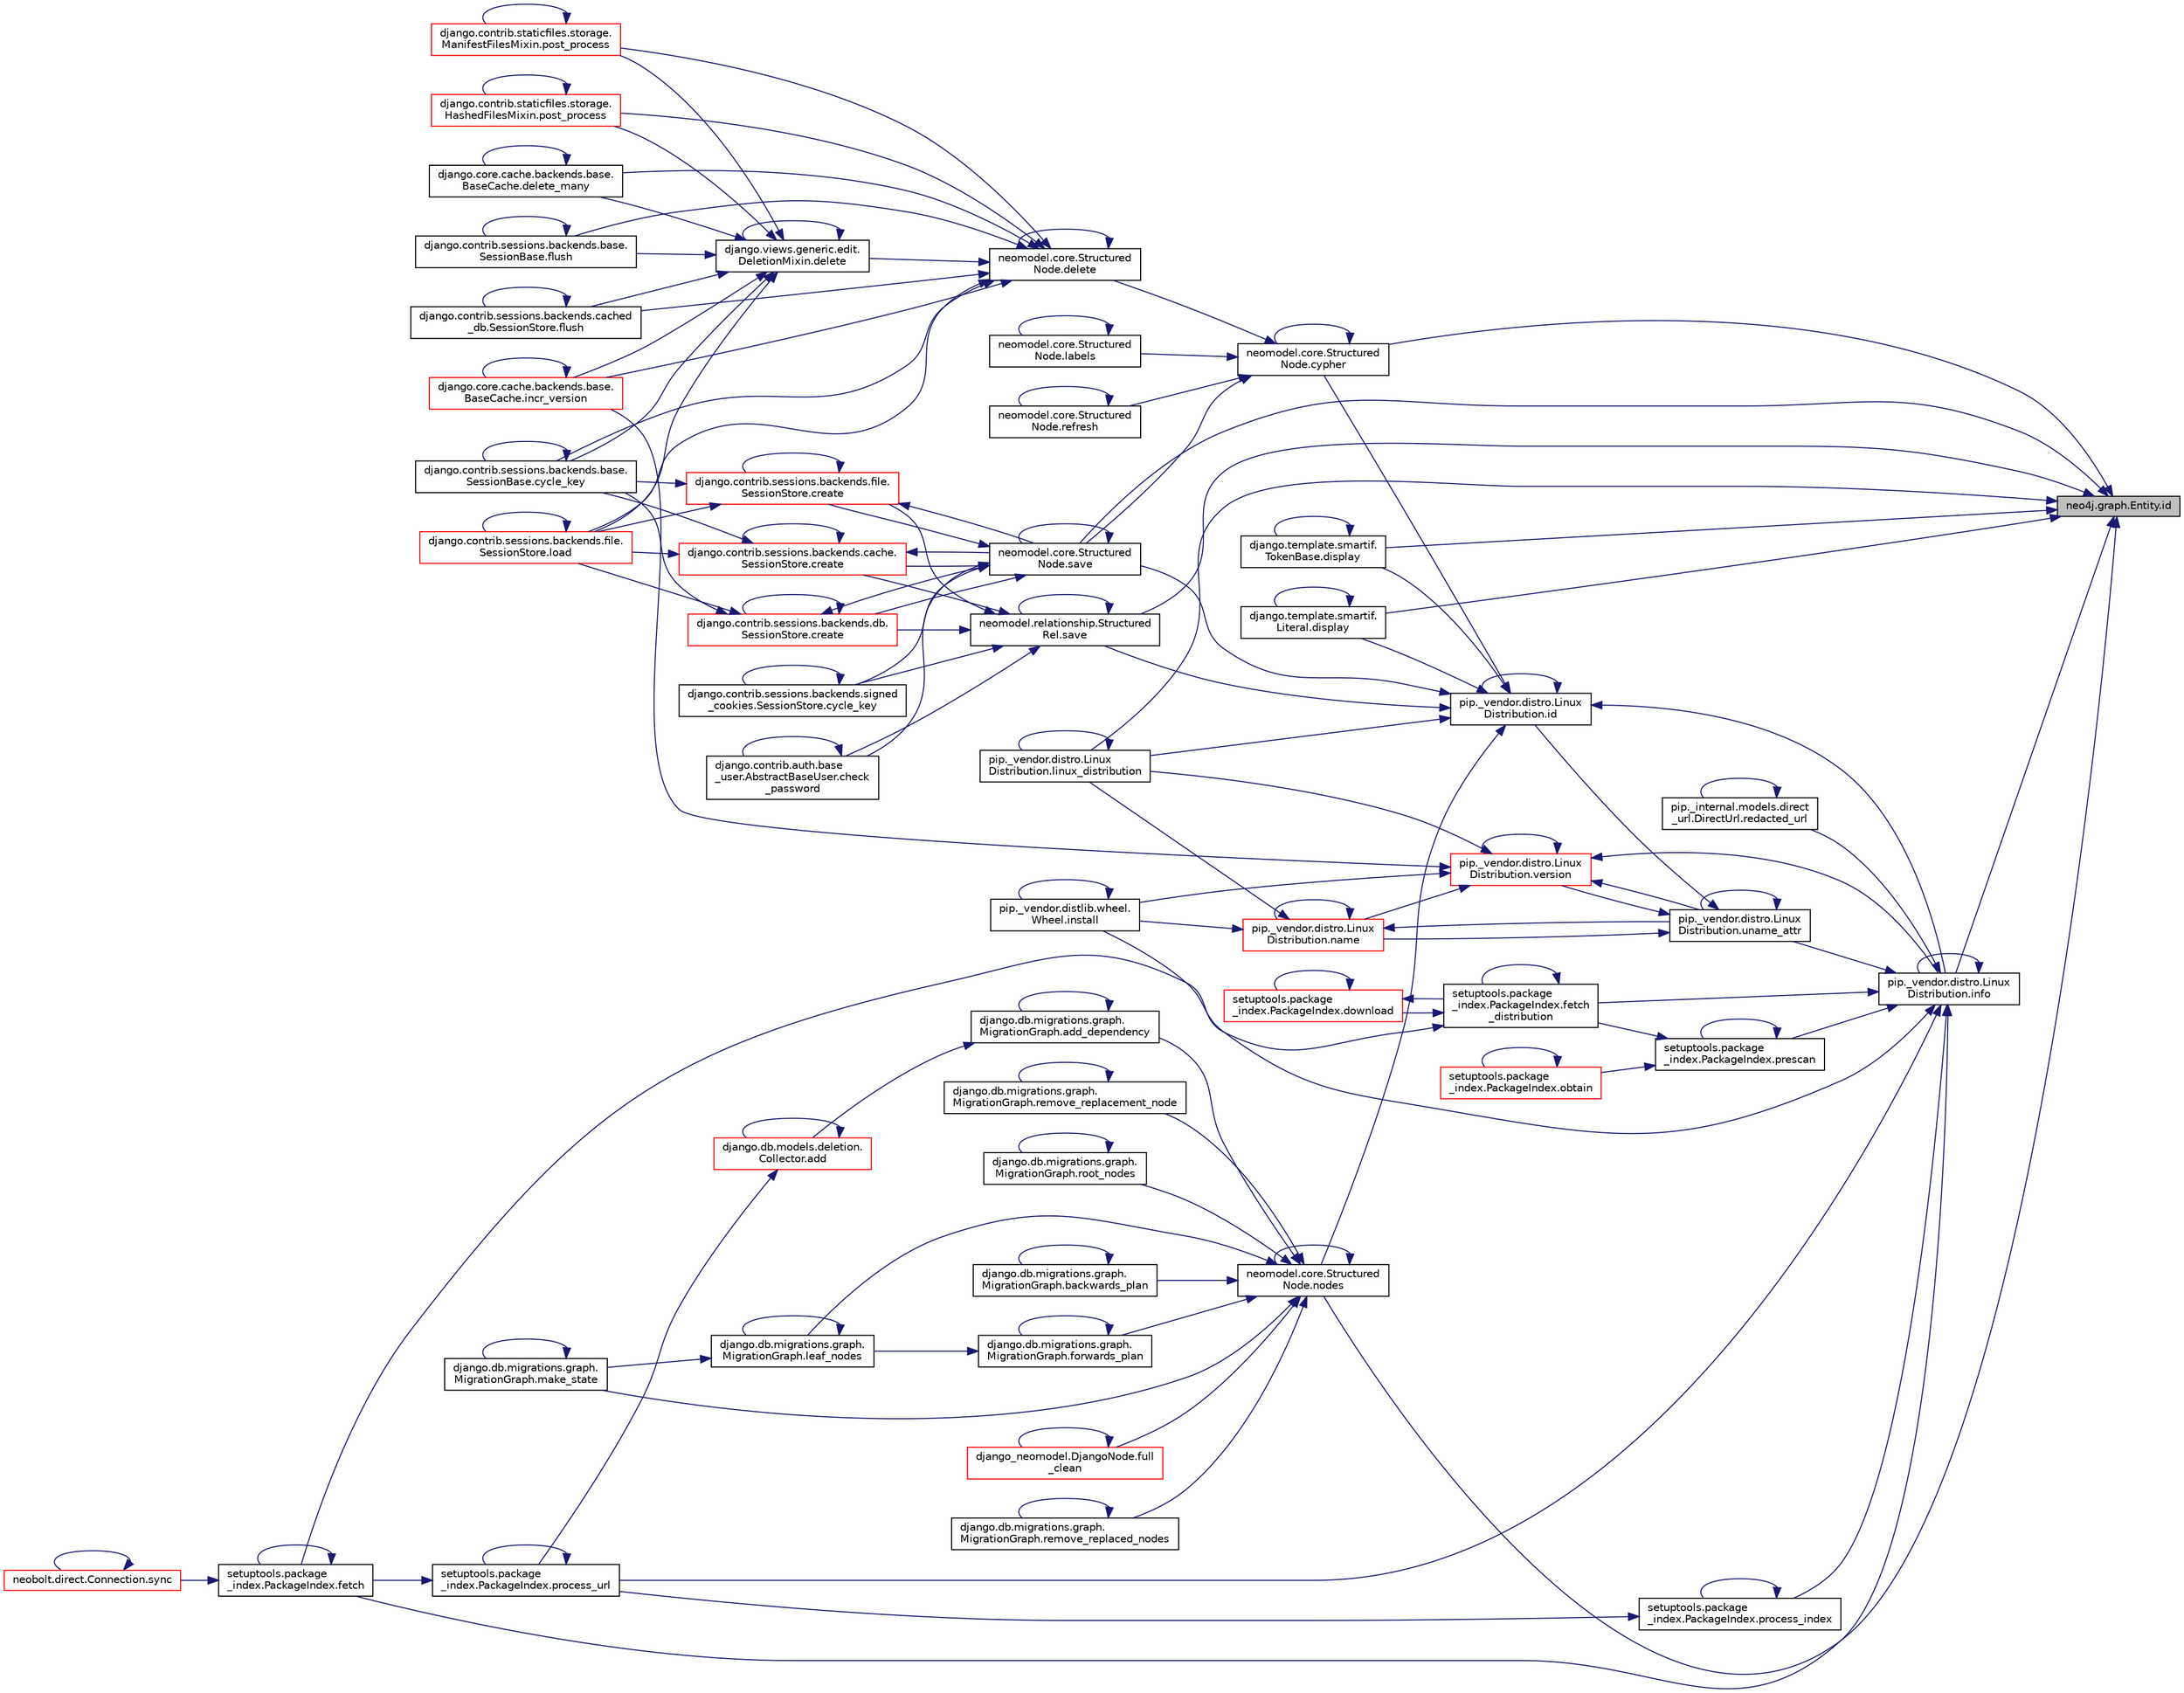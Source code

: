 digraph "neo4j.graph.Entity.id"
{
 // LATEX_PDF_SIZE
  edge [fontname="Helvetica",fontsize="10",labelfontname="Helvetica",labelfontsize="10"];
  node [fontname="Helvetica",fontsize="10",shape=record];
  rankdir="RL";
  Node1 [label="neo4j.graph.Entity.id",height=0.2,width=0.4,color="black", fillcolor="grey75", style="filled", fontcolor="black",tooltip=" "];
  Node1 -> Node2 [dir="back",color="midnightblue",fontsize="10",style="solid",fontname="Helvetica"];
  Node2 [label="neomodel.core.Structured\lNode.cypher",height=0.2,width=0.4,color="black", fillcolor="white", style="filled",URL="$d8/d5d/classneomodel_1_1core_1_1_structured_node.html#ab25fc931775dc7200bfa837b1fb9033e",tooltip=" "];
  Node2 -> Node2 [dir="back",color="midnightblue",fontsize="10",style="solid",fontname="Helvetica"];
  Node2 -> Node3 [dir="back",color="midnightblue",fontsize="10",style="solid",fontname="Helvetica"];
  Node3 [label="neomodel.core.Structured\lNode.delete",height=0.2,width=0.4,color="black", fillcolor="white", style="filled",URL="$d8/d5d/classneomodel_1_1core_1_1_structured_node.html#a9b2b4466a3659e2b2f058bca90f8b9ea",tooltip=" "];
  Node3 -> Node4 [dir="back",color="midnightblue",fontsize="10",style="solid",fontname="Helvetica"];
  Node4 [label="django.contrib.sessions.backends.base.\lSessionBase.cycle_key",height=0.2,width=0.4,color="black", fillcolor="white", style="filled",URL="$d1/d6e/classdjango_1_1contrib_1_1sessions_1_1backends_1_1base_1_1_session_base.html#a977116d62a4d058eae187121b1304d33",tooltip=" "];
  Node4 -> Node4 [dir="back",color="midnightblue",fontsize="10",style="solid",fontname="Helvetica"];
  Node3 -> Node3 [dir="back",color="midnightblue",fontsize="10",style="solid",fontname="Helvetica"];
  Node3 -> Node5 [dir="back",color="midnightblue",fontsize="10",style="solid",fontname="Helvetica"];
  Node5 [label="django.views.generic.edit.\lDeletionMixin.delete",height=0.2,width=0.4,color="black", fillcolor="white", style="filled",URL="$d3/d92/classdjango_1_1views_1_1generic_1_1edit_1_1_deletion_mixin.html#a51f105c6c7ad7f026a85bc9fbc68488d",tooltip=" "];
  Node5 -> Node4 [dir="back",color="midnightblue",fontsize="10",style="solid",fontname="Helvetica"];
  Node5 -> Node5 [dir="back",color="midnightblue",fontsize="10",style="solid",fontname="Helvetica"];
  Node5 -> Node6 [dir="back",color="midnightblue",fontsize="10",style="solid",fontname="Helvetica"];
  Node6 [label="django.core.cache.backends.base.\lBaseCache.delete_many",height=0.2,width=0.4,color="black", fillcolor="white", style="filled",URL="$d0/d87/classdjango_1_1core_1_1cache_1_1backends_1_1base_1_1_base_cache.html#a16233d8e2aeaa99d2e4fb2c775e5edc4",tooltip=" "];
  Node6 -> Node6 [dir="back",color="midnightblue",fontsize="10",style="solid",fontname="Helvetica"];
  Node5 -> Node7 [dir="back",color="midnightblue",fontsize="10",style="solid",fontname="Helvetica"];
  Node7 [label="django.contrib.sessions.backends.base.\lSessionBase.flush",height=0.2,width=0.4,color="black", fillcolor="white", style="filled",URL="$d1/d6e/classdjango_1_1contrib_1_1sessions_1_1backends_1_1base_1_1_session_base.html#a18ac051ff0ed681bdbd2f19fcc90e0f7",tooltip=" "];
  Node7 -> Node7 [dir="back",color="midnightblue",fontsize="10",style="solid",fontname="Helvetica"];
  Node5 -> Node8 [dir="back",color="midnightblue",fontsize="10",style="solid",fontname="Helvetica"];
  Node8 [label="django.contrib.sessions.backends.cached\l_db.SessionStore.flush",height=0.2,width=0.4,color="black", fillcolor="white", style="filled",URL="$d9/dd2/classdjango_1_1contrib_1_1sessions_1_1backends_1_1cached__db_1_1_session_store.html#a689a0a07d929dd4e1dd252d82104a655",tooltip=" "];
  Node8 -> Node8 [dir="back",color="midnightblue",fontsize="10",style="solid",fontname="Helvetica"];
  Node5 -> Node9 [dir="back",color="midnightblue",fontsize="10",style="solid",fontname="Helvetica"];
  Node9 [label="django.core.cache.backends.base.\lBaseCache.incr_version",height=0.2,width=0.4,color="red", fillcolor="white", style="filled",URL="$d0/d87/classdjango_1_1core_1_1cache_1_1backends_1_1base_1_1_base_cache.html#a7a826f8907f55918ab540fa8026aa927",tooltip=" "];
  Node9 -> Node9 [dir="back",color="midnightblue",fontsize="10",style="solid",fontname="Helvetica"];
  Node5 -> Node11 [dir="back",color="midnightblue",fontsize="10",style="solid",fontname="Helvetica"];
  Node11 [label="django.contrib.sessions.backends.file.\lSessionStore.load",height=0.2,width=0.4,color="red", fillcolor="white", style="filled",URL="$dc/dba/classdjango_1_1contrib_1_1sessions_1_1backends_1_1file_1_1_session_store.html#ae9d0410b8f413875b25556b8dc5b1ed1",tooltip=" "];
  Node11 -> Node11 [dir="back",color="midnightblue",fontsize="10",style="solid",fontname="Helvetica"];
  Node5 -> Node13 [dir="back",color="midnightblue",fontsize="10",style="solid",fontname="Helvetica"];
  Node13 [label="django.contrib.staticfiles.storage.\lManifestFilesMixin.post_process",height=0.2,width=0.4,color="red", fillcolor="white", style="filled",URL="$da/d7f/classdjango_1_1contrib_1_1staticfiles_1_1storage_1_1_manifest_files_mixin.html#a42f4129be9ee4e0913941dc481910ee8",tooltip=" "];
  Node13 -> Node13 [dir="back",color="midnightblue",fontsize="10",style="solid",fontname="Helvetica"];
  Node5 -> Node343 [dir="back",color="midnightblue",fontsize="10",style="solid",fontname="Helvetica"];
  Node343 [label="django.contrib.staticfiles.storage.\lHashedFilesMixin.post_process",height=0.2,width=0.4,color="red", fillcolor="white", style="filled",URL="$d4/d59/classdjango_1_1contrib_1_1staticfiles_1_1storage_1_1_hashed_files_mixin.html#a99f51abb7c872ff46c85f296e8bbf68a",tooltip=" "];
  Node343 -> Node343 [dir="back",color="midnightblue",fontsize="10",style="solid",fontname="Helvetica"];
  Node3 -> Node6 [dir="back",color="midnightblue",fontsize="10",style="solid",fontname="Helvetica"];
  Node3 -> Node7 [dir="back",color="midnightblue",fontsize="10",style="solid",fontname="Helvetica"];
  Node3 -> Node8 [dir="back",color="midnightblue",fontsize="10",style="solid",fontname="Helvetica"];
  Node3 -> Node9 [dir="back",color="midnightblue",fontsize="10",style="solid",fontname="Helvetica"];
  Node3 -> Node11 [dir="back",color="midnightblue",fontsize="10",style="solid",fontname="Helvetica"];
  Node3 -> Node13 [dir="back",color="midnightblue",fontsize="10",style="solid",fontname="Helvetica"];
  Node3 -> Node343 [dir="back",color="midnightblue",fontsize="10",style="solid",fontname="Helvetica"];
  Node2 -> Node679 [dir="back",color="midnightblue",fontsize="10",style="solid",fontname="Helvetica"];
  Node679 [label="neomodel.core.Structured\lNode.labels",height=0.2,width=0.4,color="black", fillcolor="white", style="filled",URL="$d8/d5d/classneomodel_1_1core_1_1_structured_node.html#a5c6423e7cffe580e4ece583acde5eb0a",tooltip=" "];
  Node679 -> Node679 [dir="back",color="midnightblue",fontsize="10",style="solid",fontname="Helvetica"];
  Node2 -> Node680 [dir="back",color="midnightblue",fontsize="10",style="solid",fontname="Helvetica"];
  Node680 [label="neomodel.core.Structured\lNode.refresh",height=0.2,width=0.4,color="black", fillcolor="white", style="filled",URL="$d8/d5d/classneomodel_1_1core_1_1_structured_node.html#a51df943ec8b6db7301d395f36b819051",tooltip=" "];
  Node680 -> Node680 [dir="back",color="midnightblue",fontsize="10",style="solid",fontname="Helvetica"];
  Node2 -> Node262 [dir="back",color="midnightblue",fontsize="10",style="solid",fontname="Helvetica"];
  Node262 [label="neomodel.core.Structured\lNode.save",height=0.2,width=0.4,color="black", fillcolor="white", style="filled",URL="$d8/d5d/classneomodel_1_1core_1_1_structured_node.html#a1438f950bda594da30ac14d805e843e4",tooltip=" "];
  Node262 -> Node255 [dir="back",color="midnightblue",fontsize="10",style="solid",fontname="Helvetica"];
  Node255 [label="django.contrib.auth.base\l_user.AbstractBaseUser.check\l_password",height=0.2,width=0.4,color="black", fillcolor="white", style="filled",URL="$d6/d40/classdjango_1_1contrib_1_1auth_1_1base__user_1_1_abstract_base_user.html#a22877e4004aca4daed40520695ef91ad",tooltip=" "];
  Node255 -> Node255 [dir="back",color="midnightblue",fontsize="10",style="solid",fontname="Helvetica"];
  Node262 -> Node256 [dir="back",color="midnightblue",fontsize="10",style="solid",fontname="Helvetica"];
  Node256 [label="django.contrib.sessions.backends.cache.\lSessionStore.create",height=0.2,width=0.4,color="red", fillcolor="white", style="filled",URL="$df/d0f/classdjango_1_1contrib_1_1sessions_1_1backends_1_1cache_1_1_session_store.html#a446cd1693bf22269d431e4cfc9424763",tooltip=" "];
  Node256 -> Node256 [dir="back",color="midnightblue",fontsize="10",style="solid",fontname="Helvetica"];
  Node256 -> Node4 [dir="back",color="midnightblue",fontsize="10",style="solid",fontname="Helvetica"];
  Node256 -> Node11 [dir="back",color="midnightblue",fontsize="10",style="solid",fontname="Helvetica"];
  Node256 -> Node262 [dir="back",color="midnightblue",fontsize="10",style="solid",fontname="Helvetica"];
  Node262 -> Node263 [dir="back",color="midnightblue",fontsize="10",style="solid",fontname="Helvetica"];
  Node263 [label="django.contrib.sessions.backends.db.\lSessionStore.create",height=0.2,width=0.4,color="red", fillcolor="white", style="filled",URL="$d2/d1a/classdjango_1_1contrib_1_1sessions_1_1backends_1_1db_1_1_session_store.html#abe55542a0377d5cadcaa995ab5983000",tooltip=" "];
  Node263 -> Node263 [dir="back",color="midnightblue",fontsize="10",style="solid",fontname="Helvetica"];
  Node263 -> Node4 [dir="back",color="midnightblue",fontsize="10",style="solid",fontname="Helvetica"];
  Node263 -> Node11 [dir="back",color="midnightblue",fontsize="10",style="solid",fontname="Helvetica"];
  Node263 -> Node262 [dir="back",color="midnightblue",fontsize="10",style="solid",fontname="Helvetica"];
  Node262 -> Node265 [dir="back",color="midnightblue",fontsize="10",style="solid",fontname="Helvetica"];
  Node265 [label="django.contrib.sessions.backends.file.\lSessionStore.create",height=0.2,width=0.4,color="red", fillcolor="white", style="filled",URL="$dc/dba/classdjango_1_1contrib_1_1sessions_1_1backends_1_1file_1_1_session_store.html#a24fc651d4a7fdff19e780868a31f0600",tooltip=" "];
  Node265 -> Node265 [dir="back",color="midnightblue",fontsize="10",style="solid",fontname="Helvetica"];
  Node265 -> Node4 [dir="back",color="midnightblue",fontsize="10",style="solid",fontname="Helvetica"];
  Node265 -> Node11 [dir="back",color="midnightblue",fontsize="10",style="solid",fontname="Helvetica"];
  Node265 -> Node262 [dir="back",color="midnightblue",fontsize="10",style="solid",fontname="Helvetica"];
  Node262 -> Node267 [dir="back",color="midnightblue",fontsize="10",style="solid",fontname="Helvetica"];
  Node267 [label="django.contrib.sessions.backends.signed\l_cookies.SessionStore.cycle_key",height=0.2,width=0.4,color="black", fillcolor="white", style="filled",URL="$d4/da0/classdjango_1_1contrib_1_1sessions_1_1backends_1_1signed__cookies_1_1_session_store.html#af2644b7249beaf95b74d8a2dea6fb38f",tooltip=" "];
  Node267 -> Node267 [dir="back",color="midnightblue",fontsize="10",style="solid",fontname="Helvetica"];
  Node262 -> Node262 [dir="back",color="midnightblue",fontsize="10",style="solid",fontname="Helvetica"];
  Node1 -> Node681 [dir="back",color="midnightblue",fontsize="10",style="solid",fontname="Helvetica"];
  Node681 [label="django.template.smartif.\lTokenBase.display",height=0.2,width=0.4,color="black", fillcolor="white", style="filled",URL="$d1/dc6/classdjango_1_1template_1_1smartif_1_1_token_base.html#acc0e252dd026171be111291583947b8a",tooltip=" "];
  Node681 -> Node681 [dir="back",color="midnightblue",fontsize="10",style="solid",fontname="Helvetica"];
  Node1 -> Node569 [dir="back",color="midnightblue",fontsize="10",style="solid",fontname="Helvetica"];
  Node569 [label="django.template.smartif.\lLiteral.display",height=0.2,width=0.4,color="black", fillcolor="white", style="filled",URL="$d0/d06/classdjango_1_1template_1_1smartif_1_1_literal.html#a6f5e2d00f4115e2bc8519771b2b6567d",tooltip=" "];
  Node569 -> Node569 [dir="back",color="midnightblue",fontsize="10",style="solid",fontname="Helvetica"];
  Node1 -> Node682 [dir="back",color="midnightblue",fontsize="10",style="solid",fontname="Helvetica"];
  Node682 [label="pip._vendor.distro.Linux\lDistribution.info",height=0.2,width=0.4,color="black", fillcolor="white", style="filled",URL="$db/dc1/classpip_1_1__vendor_1_1distro_1_1_linux_distribution.html#a8d936e9ec6198181f15f5b1bf07f065d",tooltip=" "];
  Node682 -> Node89 [dir="back",color="midnightblue",fontsize="10",style="solid",fontname="Helvetica"];
  Node89 [label="setuptools.package\l_index.PackageIndex.fetch",height=0.2,width=0.4,color="black", fillcolor="white", style="filled",URL="$d4/dea/classsetuptools_1_1package__index_1_1_package_index.html#a4fa8a0112703f75c6af17996ce6eb66e",tooltip=" "];
  Node89 -> Node89 [dir="back",color="midnightblue",fontsize="10",style="solid",fontname="Helvetica"];
  Node89 -> Node90 [dir="back",color="midnightblue",fontsize="10",style="solid",fontname="Helvetica"];
  Node90 [label="neobolt.direct.Connection.sync",height=0.2,width=0.4,color="red", fillcolor="white", style="filled",URL="$d8/db4/classneobolt_1_1direct_1_1_connection.html#a2c3815aafec1d0287cebe3db1f3dd2dd",tooltip=" "];
  Node90 -> Node90 [dir="back",color="midnightblue",fontsize="10",style="solid",fontname="Helvetica"];
  Node682 -> Node683 [dir="back",color="midnightblue",fontsize="10",style="solid",fontname="Helvetica"];
  Node683 [label="setuptools.package\l_index.PackageIndex.fetch\l_distribution",height=0.2,width=0.4,color="black", fillcolor="white", style="filled",URL="$d4/dea/classsetuptools_1_1package__index_1_1_package_index.html#a991bcc357db71bc05773ce3bb03c85a4",tooltip=" "];
  Node683 -> Node684 [dir="back",color="midnightblue",fontsize="10",style="solid",fontname="Helvetica"];
  Node684 [label="setuptools.package\l_index.PackageIndex.download",height=0.2,width=0.4,color="red", fillcolor="white", style="filled",URL="$d4/dea/classsetuptools_1_1package__index_1_1_package_index.html#a100de731e036d1fc5e9604355e02deed",tooltip=" "];
  Node684 -> Node684 [dir="back",color="midnightblue",fontsize="10",style="solid",fontname="Helvetica"];
  Node684 -> Node683 [dir="back",color="midnightblue",fontsize="10",style="solid",fontname="Helvetica"];
  Node683 -> Node89 [dir="back",color="midnightblue",fontsize="10",style="solid",fontname="Helvetica"];
  Node683 -> Node683 [dir="back",color="midnightblue",fontsize="10",style="solid",fontname="Helvetica"];
  Node682 -> Node682 [dir="back",color="midnightblue",fontsize="10",style="solid",fontname="Helvetica"];
  Node682 -> Node687 [dir="back",color="midnightblue",fontsize="10",style="solid",fontname="Helvetica"];
  Node687 [label="pip._vendor.distlib.wheel.\lWheel.install",height=0.2,width=0.4,color="black", fillcolor="white", style="filled",URL="$d1/d0b/classpip_1_1__vendor_1_1distlib_1_1wheel_1_1_wheel.html#ab1ff84ba7378dd67f5758510eda70b69",tooltip=" "];
  Node687 -> Node687 [dir="back",color="midnightblue",fontsize="10",style="solid",fontname="Helvetica"];
  Node682 -> Node688 [dir="back",color="midnightblue",fontsize="10",style="solid",fontname="Helvetica"];
  Node688 [label="setuptools.package\l_index.PackageIndex.prescan",height=0.2,width=0.4,color="black", fillcolor="white", style="filled",URL="$d4/dea/classsetuptools_1_1package__index_1_1_package_index.html#a65d775034e7b39ede1a15be9cc17e1aa",tooltip=" "];
  Node688 -> Node683 [dir="back",color="midnightblue",fontsize="10",style="solid",fontname="Helvetica"];
  Node688 -> Node689 [dir="back",color="midnightblue",fontsize="10",style="solid",fontname="Helvetica"];
  Node689 [label="setuptools.package\l_index.PackageIndex.obtain",height=0.2,width=0.4,color="red", fillcolor="white", style="filled",URL="$d4/dea/classsetuptools_1_1package__index_1_1_package_index.html#aefcf6b14d54c909ce0200f666672acaf",tooltip=" "];
  Node689 -> Node689 [dir="back",color="midnightblue",fontsize="10",style="solid",fontname="Helvetica"];
  Node688 -> Node688 [dir="back",color="midnightblue",fontsize="10",style="solid",fontname="Helvetica"];
  Node682 -> Node690 [dir="back",color="midnightblue",fontsize="10",style="solid",fontname="Helvetica"];
  Node690 [label="setuptools.package\l_index.PackageIndex.process_index",height=0.2,width=0.4,color="black", fillcolor="white", style="filled",URL="$d4/dea/classsetuptools_1_1package__index_1_1_package_index.html#a1ae14e5edd4b4c1a585aec3eb9022de0",tooltip=" "];
  Node690 -> Node690 [dir="back",color="midnightblue",fontsize="10",style="solid",fontname="Helvetica"];
  Node690 -> Node88 [dir="back",color="midnightblue",fontsize="10",style="solid",fontname="Helvetica"];
  Node88 [label="setuptools.package\l_index.PackageIndex.process_url",height=0.2,width=0.4,color="black", fillcolor="white", style="filled",URL="$d4/dea/classsetuptools_1_1package__index_1_1_package_index.html#a537fc87df159c2474b7fa0ccac56513d",tooltip=" "];
  Node88 -> Node89 [dir="back",color="midnightblue",fontsize="10",style="solid",fontname="Helvetica"];
  Node88 -> Node88 [dir="back",color="midnightblue",fontsize="10",style="solid",fontname="Helvetica"];
  Node682 -> Node88 [dir="back",color="midnightblue",fontsize="10",style="solid",fontname="Helvetica"];
  Node682 -> Node691 [dir="back",color="midnightblue",fontsize="10",style="solid",fontname="Helvetica"];
  Node691 [label="pip._internal.models.direct\l_url.DirectUrl.redacted_url",height=0.2,width=0.4,color="black", fillcolor="white", style="filled",URL="$dd/d89/classpip_1_1__internal_1_1models_1_1direct__url_1_1_direct_url.html#a89ea51f8e2e338b29a310b501e60ee6f",tooltip=" "];
  Node691 -> Node691 [dir="back",color="midnightblue",fontsize="10",style="solid",fontname="Helvetica"];
  Node682 -> Node692 [dir="back",color="midnightblue",fontsize="10",style="solid",fontname="Helvetica"];
  Node692 [label="pip._vendor.distro.Linux\lDistribution.uname_attr",height=0.2,width=0.4,color="black", fillcolor="white", style="filled",URL="$db/dc1/classpip_1_1__vendor_1_1distro_1_1_linux_distribution.html#a82939a6850962797338a64083a30a2ec",tooltip=" "];
  Node692 -> Node693 [dir="back",color="midnightblue",fontsize="10",style="solid",fontname="Helvetica"];
  Node693 [label="pip._vendor.distro.Linux\lDistribution.id",height=0.2,width=0.4,color="black", fillcolor="white", style="filled",URL="$db/dc1/classpip_1_1__vendor_1_1distro_1_1_linux_distribution.html#a116be2692b0f408214126c823ce11add",tooltip=" "];
  Node693 -> Node2 [dir="back",color="midnightblue",fontsize="10",style="solid",fontname="Helvetica"];
  Node693 -> Node681 [dir="back",color="midnightblue",fontsize="10",style="solid",fontname="Helvetica"];
  Node693 -> Node569 [dir="back",color="midnightblue",fontsize="10",style="solid",fontname="Helvetica"];
  Node693 -> Node693 [dir="back",color="midnightblue",fontsize="10",style="solid",fontname="Helvetica"];
  Node693 -> Node682 [dir="back",color="midnightblue",fontsize="10",style="solid",fontname="Helvetica"];
  Node693 -> Node694 [dir="back",color="midnightblue",fontsize="10",style="solid",fontname="Helvetica"];
  Node694 [label="pip._vendor.distro.Linux\lDistribution.linux_distribution",height=0.2,width=0.4,color="black", fillcolor="white", style="filled",URL="$db/dc1/classpip_1_1__vendor_1_1distro_1_1_linux_distribution.html#a9deb9d70ba82d370ba5fd4b1ac7473e6",tooltip=" "];
  Node694 -> Node694 [dir="back",color="midnightblue",fontsize="10",style="solid",fontname="Helvetica"];
  Node693 -> Node695 [dir="back",color="midnightblue",fontsize="10",style="solid",fontname="Helvetica"];
  Node695 [label="neomodel.core.Structured\lNode.nodes",height=0.2,width=0.4,color="black", fillcolor="white", style="filled",URL="$d8/d5d/classneomodel_1_1core_1_1_structured_node.html#a56593b22238c8b7ced590448a3e16794",tooltip=" "];
  Node695 -> Node696 [dir="back",color="midnightblue",fontsize="10",style="solid",fontname="Helvetica"];
  Node696 [label="django.db.migrations.graph.\lMigrationGraph.add_dependency",height=0.2,width=0.4,color="black", fillcolor="white", style="filled",URL="$d8/d68/classdjango_1_1db_1_1migrations_1_1graph_1_1_migration_graph.html#a26eef9272cf33c8fa06c2cfd04edd32e",tooltip=" "];
  Node696 -> Node515 [dir="back",color="midnightblue",fontsize="10",style="solid",fontname="Helvetica"];
  Node515 [label="django.db.models.deletion.\lCollector.add",height=0.2,width=0.4,color="red", fillcolor="white", style="filled",URL="$d8/dc4/classdjango_1_1db_1_1models_1_1deletion_1_1_collector.html#a2e66eee1ed9ec529113eef52ba355012",tooltip=" "];
  Node515 -> Node515 [dir="back",color="midnightblue",fontsize="10",style="solid",fontname="Helvetica"];
  Node515 -> Node88 [dir="back",color="midnightblue",fontsize="10",style="solid",fontname="Helvetica"];
  Node696 -> Node696 [dir="back",color="midnightblue",fontsize="10",style="solid",fontname="Helvetica"];
  Node695 -> Node697 [dir="back",color="midnightblue",fontsize="10",style="solid",fontname="Helvetica"];
  Node697 [label="django.db.migrations.graph.\lMigrationGraph.backwards_plan",height=0.2,width=0.4,color="black", fillcolor="white", style="filled",URL="$d8/d68/classdjango_1_1db_1_1migrations_1_1graph_1_1_migration_graph.html#a03c8ee977d3ad951f22691d99f88af0d",tooltip=" "];
  Node697 -> Node697 [dir="back",color="midnightblue",fontsize="10",style="solid",fontname="Helvetica"];
  Node695 -> Node698 [dir="back",color="midnightblue",fontsize="10",style="solid",fontname="Helvetica"];
  Node698 [label="django.db.migrations.graph.\lMigrationGraph.forwards_plan",height=0.2,width=0.4,color="black", fillcolor="white", style="filled",URL="$d8/d68/classdjango_1_1db_1_1migrations_1_1graph_1_1_migration_graph.html#aeb45a5321c6db0c32f7ba3a704cebdb3",tooltip=" "];
  Node698 -> Node698 [dir="back",color="midnightblue",fontsize="10",style="solid",fontname="Helvetica"];
  Node698 -> Node699 [dir="back",color="midnightblue",fontsize="10",style="solid",fontname="Helvetica"];
  Node699 [label="django.db.migrations.graph.\lMigrationGraph.leaf_nodes",height=0.2,width=0.4,color="black", fillcolor="white", style="filled",URL="$d8/d68/classdjango_1_1db_1_1migrations_1_1graph_1_1_migration_graph.html#a14ab68b1d0540adc1251dd1c187e296f",tooltip=" "];
  Node699 -> Node699 [dir="back",color="midnightblue",fontsize="10",style="solid",fontname="Helvetica"];
  Node699 -> Node700 [dir="back",color="midnightblue",fontsize="10",style="solid",fontname="Helvetica"];
  Node700 [label="django.db.migrations.graph.\lMigrationGraph.make_state",height=0.2,width=0.4,color="black", fillcolor="white", style="filled",URL="$d8/d68/classdjango_1_1db_1_1migrations_1_1graph_1_1_migration_graph.html#a75b0192722db148bba01c20f3d0dc38b",tooltip=" "];
  Node700 -> Node700 [dir="back",color="midnightblue",fontsize="10",style="solid",fontname="Helvetica"];
  Node695 -> Node701 [dir="back",color="midnightblue",fontsize="10",style="solid",fontname="Helvetica"];
  Node701 [label="django_neomodel.DjangoNode.full\l_clean",height=0.2,width=0.4,color="red", fillcolor="white", style="filled",URL="$dc/dc5/classdjango__neomodel_1_1_django_node.html#a25982122f17fc8c8b8df90be2a8e03ee",tooltip=" "];
  Node701 -> Node701 [dir="back",color="midnightblue",fontsize="10",style="solid",fontname="Helvetica"];
  Node695 -> Node699 [dir="back",color="midnightblue",fontsize="10",style="solid",fontname="Helvetica"];
  Node695 -> Node700 [dir="back",color="midnightblue",fontsize="10",style="solid",fontname="Helvetica"];
  Node695 -> Node695 [dir="back",color="midnightblue",fontsize="10",style="solid",fontname="Helvetica"];
  Node695 -> Node702 [dir="back",color="midnightblue",fontsize="10",style="solid",fontname="Helvetica"];
  Node702 [label="django.db.migrations.graph.\lMigrationGraph.remove_replaced_nodes",height=0.2,width=0.4,color="black", fillcolor="white", style="filled",URL="$d8/d68/classdjango_1_1db_1_1migrations_1_1graph_1_1_migration_graph.html#a3a8dbc19b66141b8cf3f1bff40eb733f",tooltip=" "];
  Node702 -> Node702 [dir="back",color="midnightblue",fontsize="10",style="solid",fontname="Helvetica"];
  Node695 -> Node703 [dir="back",color="midnightblue",fontsize="10",style="solid",fontname="Helvetica"];
  Node703 [label="django.db.migrations.graph.\lMigrationGraph.remove_replacement_node",height=0.2,width=0.4,color="black", fillcolor="white", style="filled",URL="$d8/d68/classdjango_1_1db_1_1migrations_1_1graph_1_1_migration_graph.html#ad062885bbdfe33d5b099556636e34d54",tooltip=" "];
  Node703 -> Node703 [dir="back",color="midnightblue",fontsize="10",style="solid",fontname="Helvetica"];
  Node695 -> Node704 [dir="back",color="midnightblue",fontsize="10",style="solid",fontname="Helvetica"];
  Node704 [label="django.db.migrations.graph.\lMigrationGraph.root_nodes",height=0.2,width=0.4,color="black", fillcolor="white", style="filled",URL="$d8/d68/classdjango_1_1db_1_1migrations_1_1graph_1_1_migration_graph.html#ad1e95c30ebb97b0b8efbb864734e85b7",tooltip=" "];
  Node704 -> Node704 [dir="back",color="midnightblue",fontsize="10",style="solid",fontname="Helvetica"];
  Node693 -> Node262 [dir="back",color="midnightblue",fontsize="10",style="solid",fontname="Helvetica"];
  Node693 -> Node705 [dir="back",color="midnightblue",fontsize="10",style="solid",fontname="Helvetica"];
  Node705 [label="neomodel.relationship.Structured\lRel.save",height=0.2,width=0.4,color="black", fillcolor="white", style="filled",URL="$d9/d08/classneomodel_1_1relationship_1_1_structured_rel.html#a8c62685ca94b59d034be7f5b6e01f903",tooltip=" "];
  Node705 -> Node255 [dir="back",color="midnightblue",fontsize="10",style="solid",fontname="Helvetica"];
  Node705 -> Node256 [dir="back",color="midnightblue",fontsize="10",style="solid",fontname="Helvetica"];
  Node705 -> Node263 [dir="back",color="midnightblue",fontsize="10",style="solid",fontname="Helvetica"];
  Node705 -> Node265 [dir="back",color="midnightblue",fontsize="10",style="solid",fontname="Helvetica"];
  Node705 -> Node267 [dir="back",color="midnightblue",fontsize="10",style="solid",fontname="Helvetica"];
  Node705 -> Node705 [dir="back",color="midnightblue",fontsize="10",style="solid",fontname="Helvetica"];
  Node692 -> Node706 [dir="back",color="midnightblue",fontsize="10",style="solid",fontname="Helvetica"];
  Node706 [label="pip._vendor.distro.Linux\lDistribution.name",height=0.2,width=0.4,color="red", fillcolor="white", style="filled",URL="$db/dc1/classpip_1_1__vendor_1_1distro_1_1_linux_distribution.html#a7bbcbb9f1bf561b231f594b5bb251dbc",tooltip=" "];
  Node706 -> Node687 [dir="back",color="midnightblue",fontsize="10",style="solid",fontname="Helvetica"];
  Node706 -> Node694 [dir="back",color="midnightblue",fontsize="10",style="solid",fontname="Helvetica"];
  Node706 -> Node706 [dir="back",color="midnightblue",fontsize="10",style="solid",fontname="Helvetica"];
  Node706 -> Node692 [dir="back",color="midnightblue",fontsize="10",style="solid",fontname="Helvetica"];
  Node692 -> Node692 [dir="back",color="midnightblue",fontsize="10",style="solid",fontname="Helvetica"];
  Node692 -> Node931 [dir="back",color="midnightblue",fontsize="10",style="solid",fontname="Helvetica"];
  Node931 [label="pip._vendor.distro.Linux\lDistribution.version",height=0.2,width=0.4,color="red", fillcolor="white", style="filled",URL="$db/dc1/classpip_1_1__vendor_1_1distro_1_1_linux_distribution.html#a0c37e11aca02766e25025a395c09dd8b",tooltip=" "];
  Node931 -> Node9 [dir="back",color="midnightblue",fontsize="10",style="solid",fontname="Helvetica"];
  Node931 -> Node682 [dir="back",color="midnightblue",fontsize="10",style="solid",fontname="Helvetica"];
  Node931 -> Node687 [dir="back",color="midnightblue",fontsize="10",style="solid",fontname="Helvetica"];
  Node931 -> Node694 [dir="back",color="midnightblue",fontsize="10",style="solid",fontname="Helvetica"];
  Node931 -> Node706 [dir="back",color="midnightblue",fontsize="10",style="solid",fontname="Helvetica"];
  Node931 -> Node692 [dir="back",color="midnightblue",fontsize="10",style="solid",fontname="Helvetica"];
  Node931 -> Node931 [dir="back",color="midnightblue",fontsize="10",style="solid",fontname="Helvetica"];
  Node1 -> Node694 [dir="back",color="midnightblue",fontsize="10",style="solid",fontname="Helvetica"];
  Node1 -> Node695 [dir="back",color="midnightblue",fontsize="10",style="solid",fontname="Helvetica"];
  Node1 -> Node262 [dir="back",color="midnightblue",fontsize="10",style="solid",fontname="Helvetica"];
  Node1 -> Node705 [dir="back",color="midnightblue",fontsize="10",style="solid",fontname="Helvetica"];
}
